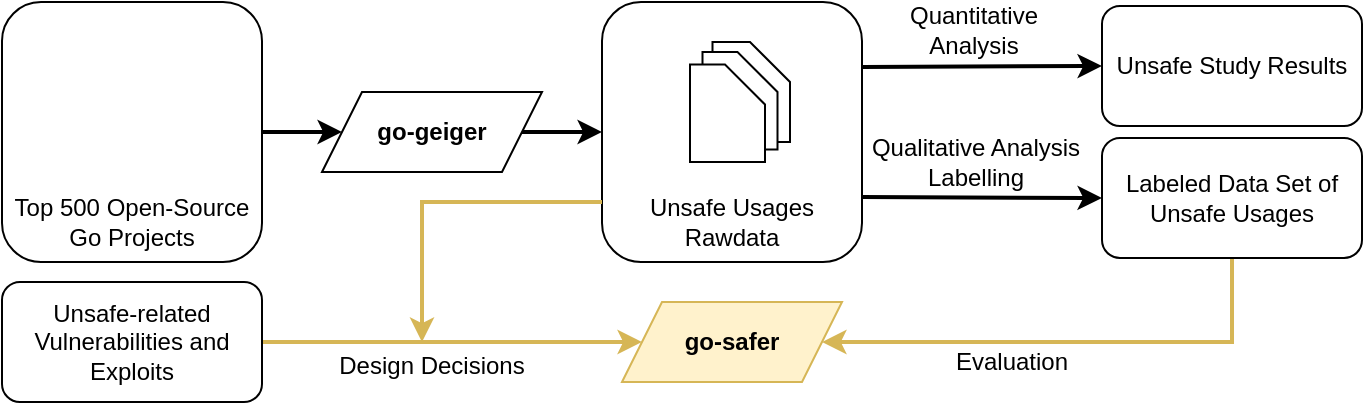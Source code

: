 <mxfile version="13.6.5" type="device"><diagram id="x5MXRrgYkv_Letm8EGmL" name="Page-1"><mxGraphModel dx="868" dy="448" grid="1" gridSize="10" guides="1" tooltips="1" connect="1" arrows="1" fold="1" page="1" pageScale="1" pageWidth="1169" pageHeight="827" math="0" shadow="0"><root><mxCell id="0"/><mxCell id="1" parent="0"/><mxCell id="qrASa8LLpBvIJc4VBqNg-28" style="edgeStyle=orthogonalEdgeStyle;rounded=0;orthogonalLoop=1;jettySize=auto;html=1;exitX=1;exitY=0.5;exitDx=0;exitDy=0;entryX=0;entryY=0.5;entryDx=0;entryDy=0;strokeWidth=2;" edge="1" parent="1" source="qrASa8LLpBvIJc4VBqNg-6" target="qrASa8LLpBvIJc4VBqNg-14"><mxGeometry relative="1" as="geometry"/></mxCell><mxCell id="qrASa8LLpBvIJc4VBqNg-6" value="&lt;b&gt;go-geiger&lt;/b&gt;" style="shape=parallelogram;perimeter=parallelogramPerimeter;whiteSpace=wrap;html=1;fixedSize=1;" vertex="1" parent="1"><mxGeometry x="240" y="405" width="110" height="40" as="geometry"/></mxCell><mxCell id="qrASa8LLpBvIJc4VBqNg-7" value="&lt;b&gt;go-safer&lt;/b&gt;" style="shape=parallelogram;perimeter=parallelogramPerimeter;whiteSpace=wrap;html=1;fixedSize=1;fillColor=#fff2cc;strokeColor=#d6b656;" vertex="1" parent="1"><mxGeometry x="390" y="510" width="110" height="40" as="geometry"/></mxCell><mxCell id="qrASa8LLpBvIJc4VBqNg-34" style="edgeStyle=none;rounded=0;orthogonalLoop=1;jettySize=auto;html=1;exitX=1;exitY=0.5;exitDx=0;exitDy=0;entryX=0;entryY=0.5;entryDx=0;entryDy=0;strokeWidth=2;fillColor=#fff2cc;strokeColor=#d6b656;" edge="1" parent="1" source="qrASa8LLpBvIJc4VBqNg-9" target="qrASa8LLpBvIJc4VBqNg-7"><mxGeometry relative="1" as="geometry"/></mxCell><mxCell id="qrASa8LLpBvIJc4VBqNg-9" value="Unsafe-related Vulnerabilities and Exploits" style="rounded=1;whiteSpace=wrap;html=1;" vertex="1" parent="1"><mxGeometry x="80" y="500" width="130" height="60" as="geometry"/></mxCell><mxCell id="qrASa8LLpBvIJc4VBqNg-37" style="edgeStyle=orthogonalEdgeStyle;rounded=0;orthogonalLoop=1;jettySize=auto;html=1;exitX=0.5;exitY=1;exitDx=0;exitDy=0;entryX=1;entryY=0.5;entryDx=0;entryDy=0;strokeWidth=2;fillColor=#fff2cc;strokeColor=#d6b656;" edge="1" parent="1" source="qrASa8LLpBvIJc4VBqNg-12" target="qrASa8LLpBvIJc4VBqNg-7"><mxGeometry relative="1" as="geometry"><Array as="points"><mxPoint x="695" y="530"/></Array></mxGeometry></mxCell><mxCell id="qrASa8LLpBvIJc4VBqNg-12" value="Labeled Data Set of Unsafe Usages" style="rounded=1;whiteSpace=wrap;html=1;" vertex="1" parent="1"><mxGeometry x="630" y="428" width="130" height="60" as="geometry"/></mxCell><mxCell id="qrASa8LLpBvIJc4VBqNg-13" value="Unsafe Study Results" style="rounded=1;whiteSpace=wrap;html=1;" vertex="1" parent="1"><mxGeometry x="630" y="362" width="130" height="60" as="geometry"/></mxCell><mxCell id="qrASa8LLpBvIJc4VBqNg-27" value="" style="group" vertex="1" connectable="0" parent="1"><mxGeometry x="380" y="360" width="130" height="130" as="geometry"/></mxCell><mxCell id="qrASa8LLpBvIJc4VBqNg-14" value="" style="rounded=1;whiteSpace=wrap;html=1;" vertex="1" parent="qrASa8LLpBvIJc4VBqNg-27"><mxGeometry width="130" height="130" as="geometry"/></mxCell><mxCell id="qrASa8LLpBvIJc4VBqNg-15" value="Unsafe Usages Rawdata" style="text;html=1;strokeColor=none;fillColor=none;align=center;verticalAlign=middle;whiteSpace=wrap;rounded=0;" vertex="1" parent="qrASa8LLpBvIJc4VBqNg-27"><mxGeometry y="100" width="130" height="20" as="geometry"/></mxCell><mxCell id="qrASa8LLpBvIJc4VBqNg-20" value="" style="group" vertex="1" connectable="0" parent="qrASa8LLpBvIJc4VBqNg-27"><mxGeometry x="44" y="20" width="50" height="60" as="geometry"/></mxCell><mxCell id="qrASa8LLpBvIJc4VBqNg-16" value="" style="shape=card;whiteSpace=wrap;html=1;size=20;flipH=1;" vertex="1" parent="qrASa8LLpBvIJc4VBqNg-20"><mxGeometry x="11.25" width="38.75" height="50" as="geometry"/></mxCell><mxCell id="qrASa8LLpBvIJc4VBqNg-18" value="" style="shape=card;whiteSpace=wrap;html=1;size=20;flipH=1;" vertex="1" parent="qrASa8LLpBvIJc4VBqNg-20"><mxGeometry x="6.25" y="5" width="37.5" height="48.75" as="geometry"/></mxCell><mxCell id="qrASa8LLpBvIJc4VBqNg-17" value="" style="shape=card;whiteSpace=wrap;html=1;size=20;flipH=1;" vertex="1" parent="qrASa8LLpBvIJc4VBqNg-20"><mxGeometry y="11.25" width="37.5" height="48.75" as="geometry"/></mxCell><mxCell id="qrASa8LLpBvIJc4VBqNg-30" style="rounded=0;orthogonalLoop=1;jettySize=auto;html=1;exitX=1;exitY=0.25;exitDx=0;exitDy=0;entryX=0;entryY=0.5;entryDx=0;entryDy=0;strokeWidth=2;" edge="1" parent="1" source="qrASa8LLpBvIJc4VBqNg-14" target="qrASa8LLpBvIJc4VBqNg-13"><mxGeometry relative="1" as="geometry"/></mxCell><mxCell id="qrASa8LLpBvIJc4VBqNg-31" style="edgeStyle=none;rounded=0;orthogonalLoop=1;jettySize=auto;html=1;exitX=1;exitY=0.75;exitDx=0;exitDy=0;entryX=0;entryY=0.5;entryDx=0;entryDy=0;strokeWidth=2;" edge="1" parent="1" source="qrASa8LLpBvIJc4VBqNg-14" target="qrASa8LLpBvIJc4VBqNg-12"><mxGeometry relative="1" as="geometry"/></mxCell><mxCell id="qrASa8LLpBvIJc4VBqNg-32" value="Quantitative Analysis" style="text;html=1;strokeColor=none;fillColor=none;align=center;verticalAlign=middle;whiteSpace=wrap;rounded=0;" vertex="1" parent="1"><mxGeometry x="546" y="364" width="40" height="20" as="geometry"/></mxCell><mxCell id="qrASa8LLpBvIJc4VBqNg-33" value="Qualitative Analysis Labelling" style="text;html=1;strokeColor=none;fillColor=none;align=center;verticalAlign=middle;whiteSpace=wrap;rounded=0;" vertex="1" parent="1"><mxGeometry x="512" y="430" width="110" height="20" as="geometry"/></mxCell><mxCell id="qrASa8LLpBvIJc4VBqNg-35" style="edgeStyle=orthogonalEdgeStyle;rounded=0;orthogonalLoop=1;jettySize=auto;html=1;exitX=0;exitY=0;exitDx=0;exitDy=0;strokeWidth=2;fillColor=#fff2cc;strokeColor=#d6b656;" edge="1" parent="1" source="qrASa8LLpBvIJc4VBqNg-15"><mxGeometry relative="1" as="geometry"><mxPoint x="290" y="530" as="targetPoint"/><Array as="points"><mxPoint x="290" y="460"/></Array></mxGeometry></mxCell><mxCell id="qrASa8LLpBvIJc4VBqNg-36" value="Design Decisions" style="text;html=1;strokeColor=none;fillColor=none;align=center;verticalAlign=middle;whiteSpace=wrap;rounded=0;" vertex="1" parent="1"><mxGeometry x="220" y="532" width="150" height="20" as="geometry"/></mxCell><mxCell id="qrASa8LLpBvIJc4VBqNg-38" value="Evaluation" style="text;html=1;strokeColor=none;fillColor=none;align=center;verticalAlign=middle;whiteSpace=wrap;rounded=0;" vertex="1" parent="1"><mxGeometry x="510" y="530" width="150" height="20" as="geometry"/></mxCell><mxCell id="qrASa8LLpBvIJc4VBqNg-39" value="" style="group" vertex="1" connectable="0" parent="1"><mxGeometry x="80" y="360" width="130" height="130" as="geometry"/></mxCell><mxCell id="qrASa8LLpBvIJc4VBqNg-40" value="" style="rounded=1;whiteSpace=wrap;html=1;" vertex="1" parent="qrASa8LLpBvIJc4VBqNg-39"><mxGeometry width="130" height="130" as="geometry"/></mxCell><mxCell id="qrASa8LLpBvIJc4VBqNg-41" value="Top 500 Open-Source&lt;br&gt;Go Projects" style="text;html=1;strokeColor=none;fillColor=none;align=center;verticalAlign=middle;whiteSpace=wrap;rounded=0;" vertex="1" parent="qrASa8LLpBvIJc4VBqNg-39"><mxGeometry y="100" width="130" height="20" as="geometry"/></mxCell><mxCell id="qrASa8LLpBvIJc4VBqNg-47" value="" style="shape=image;verticalLabelPosition=bottom;labelBackgroundColor=#ffffff;verticalAlign=top;aspect=fixed;imageAspect=0;image=https://upload.wikimedia.org/wikipedia/commons/thumb/9/91/Octicons-mark-github.svg/1024px-Octicons-mark-github.svg.png;" vertex="1" parent="qrASa8LLpBvIJc4VBqNg-39"><mxGeometry x="35" y="24" width="60" height="60" as="geometry"/></mxCell><mxCell id="qrASa8LLpBvIJc4VBqNg-46" style="edgeStyle=orthogonalEdgeStyle;rounded=0;orthogonalLoop=1;jettySize=auto;html=1;exitX=1;exitY=0.5;exitDx=0;exitDy=0;entryX=0;entryY=0.5;entryDx=0;entryDy=0;strokeWidth=2;" edge="1" parent="1" source="qrASa8LLpBvIJc4VBqNg-40" target="qrASa8LLpBvIJc4VBqNg-6"><mxGeometry relative="1" as="geometry"/></mxCell></root></mxGraphModel></diagram></mxfile>